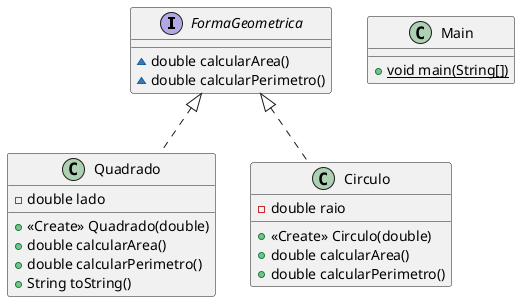 @startuml
interface FormaGeometrica {
~ double calcularArea()
~ double calcularPerimetro()
}

class Quadrado {
- double lado
+ <<Create>> Quadrado(double)
+ double calcularArea()
+ double calcularPerimetro()
+ String toString()
}


class Main {
+ {static} void main(String[])
}

class Circulo {
- double raio
+ <<Create>> Circulo(double)
+ double calcularArea()
+ double calcularPerimetro()
}




FormaGeometrica <|.. Quadrado
FormaGeometrica <|.. Circulo
@enduml
